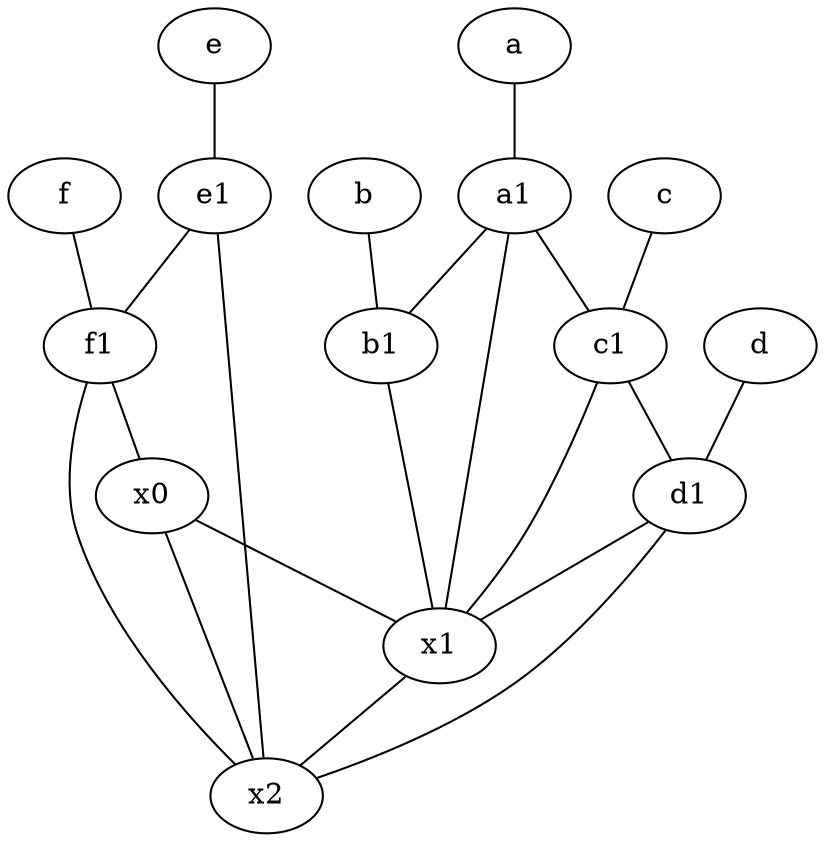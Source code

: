 graph {
	node [labelfontsize=50]
	f1 [labelfontsize=50 pos="3,8!"]
	a1 [labelfontsize=50 pos="8,3!"]
	x1 [labelfontsize=50]
	b1 [labelfontsize=50 pos="9,4!"]
	c1 [labelfontsize=50 pos="4.5,3!"]
	e1 [labelfontsize=50 pos="7,7!"]
	d1 [labelfontsize=50 pos="3,5!"]
	c [labelfontsize=50 pos="4.5,2!"]
	a [labelfontsize=50 pos="8,2!"]
	d [labelfontsize=50 pos="2,5!"]
	e [labelfontsize=50 pos="7,9!"]
	x0 [labelfontsize=50]
	x2 [labelfontsize=50]
	b [labelfontsize=50 pos="10,4!"]
	f [labelfontsize=50 pos="3,9!"]
	d -- d1
	d1 -- x2
	f -- f1
	x0 -- x1
	f1 -- x2
	c1 -- d1
	c -- c1
	e -- e1
	x1 -- x2
	a -- a1
	a1 -- c1
	f1 -- x0
	c1 -- x1
	b -- b1
	b1 -- x1
	e1 -- x2
	d1 -- x1
	e1 -- f1
	a1 -- x1
	a1 -- b1
	x0 -- x2
}
